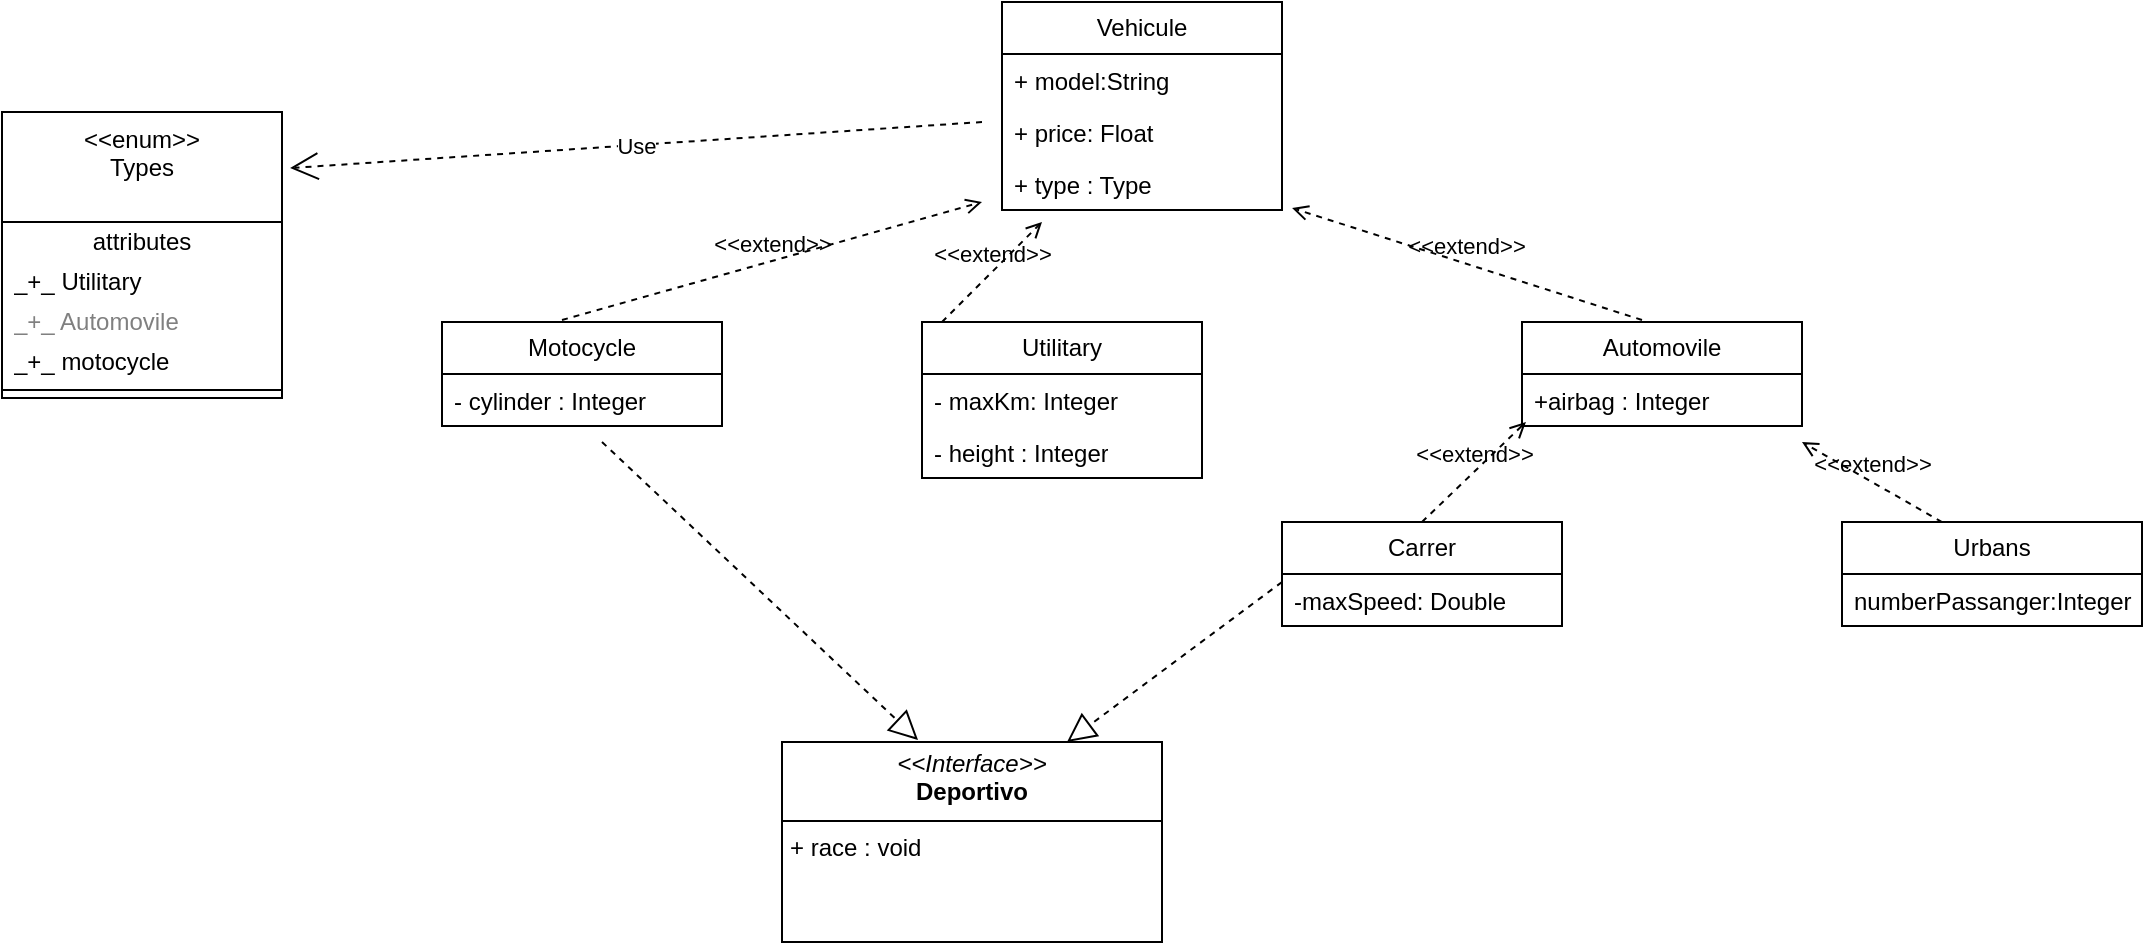 <mxfile version="24.3.1" type="github">
  <diagram name="Página-1" id="xGjACgfQpYzc7GCg4QQ1">
    <mxGraphModel dx="1687" dy="299" grid="1" gridSize="10" guides="1" tooltips="1" connect="1" arrows="1" fold="1" page="1" pageScale="1" pageWidth="827" pageHeight="1169" math="0" shadow="0">
      <root>
        <mxCell id="0" />
        <mxCell id="1" parent="0" />
        <mxCell id="xcbSRj6g6rFTd7EFlFrN-1" value="Vehicule" style="swimlane;fontStyle=0;childLayout=stackLayout;horizontal=1;startSize=26;fillColor=none;horizontalStack=0;resizeParent=1;resizeParentMax=0;resizeLast=0;collapsible=1;marginBottom=0;whiteSpace=wrap;html=1;" vertex="1" parent="1">
          <mxGeometry x="250" y="20" width="140" height="104" as="geometry" />
        </mxCell>
        <mxCell id="xcbSRj6g6rFTd7EFlFrN-2" value="+ model:String&lt;span style=&quot;white-space: pre;&quot;&gt;&#x9;&lt;span style=&quot;white-space: pre;&quot;&gt;&#x9;&lt;/span&gt;&lt;/span&gt;" style="text;strokeColor=none;fillColor=none;align=left;verticalAlign=top;spacingLeft=4;spacingRight=4;overflow=hidden;rotatable=0;points=[[0,0.5],[1,0.5]];portConstraint=eastwest;whiteSpace=wrap;html=1;" vertex="1" parent="xcbSRj6g6rFTd7EFlFrN-1">
          <mxGeometry y="26" width="140" height="26" as="geometry" />
        </mxCell>
        <mxCell id="xcbSRj6g6rFTd7EFlFrN-48" value="Use" style="endArrow=open;endSize=12;dashed=1;html=1;rounded=0;entryX=1.029;entryY=0.196;entryDx=0;entryDy=0;entryPerimeter=0;" edge="1" parent="xcbSRj6g6rFTd7EFlFrN-1" target="xcbSRj6g6rFTd7EFlFrN-40">
          <mxGeometry width="160" relative="1" as="geometry">
            <mxPoint x="-10" y="60" as="sourcePoint" />
            <mxPoint x="150" y="60" as="targetPoint" />
          </mxGeometry>
        </mxCell>
        <mxCell id="xcbSRj6g6rFTd7EFlFrN-3" value="+ price: Float" style="text;strokeColor=none;fillColor=none;align=left;verticalAlign=top;spacingLeft=4;spacingRight=4;overflow=hidden;rotatable=0;points=[[0,0.5],[1,0.5]];portConstraint=eastwest;whiteSpace=wrap;html=1;" vertex="1" parent="xcbSRj6g6rFTd7EFlFrN-1">
          <mxGeometry y="52" width="140" height="26" as="geometry" />
        </mxCell>
        <mxCell id="xcbSRj6g6rFTd7EFlFrN-4" value="+ type : Type" style="text;strokeColor=none;fillColor=none;align=left;verticalAlign=top;spacingLeft=4;spacingRight=4;overflow=hidden;rotatable=0;points=[[0,0.5],[1,0.5]];portConstraint=eastwest;whiteSpace=wrap;html=1;" vertex="1" parent="xcbSRj6g6rFTd7EFlFrN-1">
          <mxGeometry y="78" width="140" height="26" as="geometry" />
        </mxCell>
        <mxCell id="xcbSRj6g6rFTd7EFlFrN-5" value="Utilitary" style="swimlane;fontStyle=0;childLayout=stackLayout;horizontal=1;startSize=26;fillColor=none;horizontalStack=0;resizeParent=1;resizeParentMax=0;resizeLast=0;collapsible=1;marginBottom=0;whiteSpace=wrap;html=1;" vertex="1" parent="1">
          <mxGeometry x="210" y="180" width="140" height="78" as="geometry" />
        </mxCell>
        <mxCell id="xcbSRj6g6rFTd7EFlFrN-6" value="- maxKm: Integer" style="text;strokeColor=none;fillColor=none;align=left;verticalAlign=top;spacingLeft=4;spacingRight=4;overflow=hidden;rotatable=0;points=[[0,0.5],[1,0.5]];portConstraint=eastwest;whiteSpace=wrap;html=1;" vertex="1" parent="xcbSRj6g6rFTd7EFlFrN-5">
          <mxGeometry y="26" width="140" height="26" as="geometry" />
        </mxCell>
        <mxCell id="xcbSRj6g6rFTd7EFlFrN-7" value="- height : Integer" style="text;strokeColor=none;fillColor=none;align=left;verticalAlign=top;spacingLeft=4;spacingRight=4;overflow=hidden;rotatable=0;points=[[0,0.5],[1,0.5]];portConstraint=eastwest;whiteSpace=wrap;html=1;" vertex="1" parent="xcbSRj6g6rFTd7EFlFrN-5">
          <mxGeometry y="52" width="140" height="26" as="geometry" />
        </mxCell>
        <mxCell id="xcbSRj6g6rFTd7EFlFrN-26" value="&amp;lt;&amp;lt;extend&amp;gt;&amp;gt;" style="html=1;verticalAlign=bottom;labelBackgroundColor=none;endArrow=open;endFill=0;dashed=1;rounded=0;" edge="1" parent="xcbSRj6g6rFTd7EFlFrN-5">
          <mxGeometry width="160" relative="1" as="geometry">
            <mxPoint x="10" as="sourcePoint" />
            <mxPoint x="60" y="-50" as="targetPoint" />
          </mxGeometry>
        </mxCell>
        <mxCell id="xcbSRj6g6rFTd7EFlFrN-9" value="Automovile" style="swimlane;fontStyle=0;childLayout=stackLayout;horizontal=1;startSize=26;fillColor=none;horizontalStack=0;resizeParent=1;resizeParentMax=0;resizeLast=0;collapsible=1;marginBottom=0;whiteSpace=wrap;html=1;" vertex="1" parent="1">
          <mxGeometry x="510" y="180" width="140" height="52" as="geometry" />
        </mxCell>
        <mxCell id="xcbSRj6g6rFTd7EFlFrN-10" value="+airbag : Integer" style="text;strokeColor=none;fillColor=none;align=left;verticalAlign=top;spacingLeft=4;spacingRight=4;overflow=hidden;rotatable=0;points=[[0,0.5],[1,0.5]];portConstraint=eastwest;whiteSpace=wrap;html=1;" vertex="1" parent="xcbSRj6g6rFTd7EFlFrN-9">
          <mxGeometry y="26" width="140" height="26" as="geometry" />
        </mxCell>
        <mxCell id="xcbSRj6g6rFTd7EFlFrN-13" value="Urbans" style="swimlane;fontStyle=0;childLayout=stackLayout;horizontal=1;startSize=26;fillColor=none;horizontalStack=0;resizeParent=1;resizeParentMax=0;resizeLast=0;collapsible=1;marginBottom=0;whiteSpace=wrap;html=1;" vertex="1" parent="1">
          <mxGeometry x="670" y="280" width="150" height="52" as="geometry" />
        </mxCell>
        <mxCell id="xcbSRj6g6rFTd7EFlFrN-14" value="numberPassanger:Integer" style="text;strokeColor=none;fillColor=none;align=left;verticalAlign=top;spacingLeft=4;spacingRight=4;overflow=hidden;rotatable=0;points=[[0,0.5],[1,0.5]];portConstraint=eastwest;whiteSpace=wrap;html=1;" vertex="1" parent="xcbSRj6g6rFTd7EFlFrN-13">
          <mxGeometry y="26" width="150" height="26" as="geometry" />
        </mxCell>
        <mxCell id="xcbSRj6g6rFTd7EFlFrN-17" value="Carrer" style="swimlane;fontStyle=0;childLayout=stackLayout;horizontal=1;startSize=26;fillColor=none;horizontalStack=0;resizeParent=1;resizeParentMax=0;resizeLast=0;collapsible=1;marginBottom=0;whiteSpace=wrap;html=1;" vertex="1" parent="1">
          <mxGeometry x="390" y="280" width="140" height="52" as="geometry" />
        </mxCell>
        <mxCell id="xcbSRj6g6rFTd7EFlFrN-18" value="-maxSpeed: Double" style="text;strokeColor=none;fillColor=none;align=left;verticalAlign=top;spacingLeft=4;spacingRight=4;overflow=hidden;rotatable=0;points=[[0,0.5],[1,0.5]];portConstraint=eastwest;whiteSpace=wrap;html=1;" vertex="1" parent="xcbSRj6g6rFTd7EFlFrN-17">
          <mxGeometry y="26" width="140" height="26" as="geometry" />
        </mxCell>
        <mxCell id="xcbSRj6g6rFTd7EFlFrN-21" value="Motocycle" style="swimlane;fontStyle=0;childLayout=stackLayout;horizontal=1;startSize=26;fillColor=none;horizontalStack=0;resizeParent=1;resizeParentMax=0;resizeLast=0;collapsible=1;marginBottom=0;whiteSpace=wrap;html=1;" vertex="1" parent="1">
          <mxGeometry x="-30" y="180" width="140" height="52" as="geometry" />
        </mxCell>
        <mxCell id="xcbSRj6g6rFTd7EFlFrN-22" value="- cylinder : Integer" style="text;strokeColor=none;fillColor=none;align=left;verticalAlign=top;spacingLeft=4;spacingRight=4;overflow=hidden;rotatable=0;points=[[0,0.5],[1,0.5]];portConstraint=eastwest;whiteSpace=wrap;html=1;" vertex="1" parent="xcbSRj6g6rFTd7EFlFrN-21">
          <mxGeometry y="26" width="140" height="26" as="geometry" />
        </mxCell>
        <mxCell id="xcbSRj6g6rFTd7EFlFrN-25" value="&amp;lt;&amp;lt;extend&amp;gt;&amp;gt;" style="html=1;verticalAlign=bottom;labelBackgroundColor=none;endArrow=open;endFill=0;dashed=1;rounded=0;entryX=1.036;entryY=0.962;entryDx=0;entryDy=0;entryPerimeter=0;" edge="1" parent="1" target="xcbSRj6g6rFTd7EFlFrN-4">
          <mxGeometry width="160" relative="1" as="geometry">
            <mxPoint x="570" y="179" as="sourcePoint" />
            <mxPoint x="730" y="179" as="targetPoint" />
          </mxGeometry>
        </mxCell>
        <mxCell id="xcbSRj6g6rFTd7EFlFrN-27" value="&amp;lt;&amp;lt;extend&amp;gt;&amp;gt;" style="html=1;verticalAlign=bottom;labelBackgroundColor=none;endArrow=open;endFill=0;dashed=1;rounded=0;" edge="1" parent="1">
          <mxGeometry width="160" relative="1" as="geometry">
            <mxPoint x="30" y="179" as="sourcePoint" />
            <mxPoint x="240" y="120" as="targetPoint" />
          </mxGeometry>
        </mxCell>
        <mxCell id="xcbSRj6g6rFTd7EFlFrN-29" value="&amp;lt;&amp;lt;extend&amp;gt;&amp;gt;" style="html=1;verticalAlign=bottom;labelBackgroundColor=none;endArrow=open;endFill=0;dashed=1;rounded=0;entryX=0.014;entryY=0.923;entryDx=0;entryDy=0;entryPerimeter=0;exitX=0.5;exitY=0;exitDx=0;exitDy=0;" edge="1" parent="1" source="xcbSRj6g6rFTd7EFlFrN-17" target="xcbSRj6g6rFTd7EFlFrN-10">
          <mxGeometry width="160" relative="1" as="geometry">
            <mxPoint x="330" y="280" as="sourcePoint" />
            <mxPoint x="490" y="280" as="targetPoint" />
          </mxGeometry>
        </mxCell>
        <mxCell id="xcbSRj6g6rFTd7EFlFrN-30" value="&amp;lt;&amp;lt;extend&amp;gt;&amp;gt;" style="html=1;verticalAlign=bottom;labelBackgroundColor=none;endArrow=open;endFill=0;dashed=1;rounded=0;entryX=1;entryY=1.308;entryDx=0;entryDy=0;entryPerimeter=0;" edge="1" parent="1" target="xcbSRj6g6rFTd7EFlFrN-10">
          <mxGeometry width="160" relative="1" as="geometry">
            <mxPoint x="720" y="280" as="sourcePoint" />
            <mxPoint x="880" y="280" as="targetPoint" />
          </mxGeometry>
        </mxCell>
        <mxCell id="xcbSRj6g6rFTd7EFlFrN-32" value="" style="endArrow=block;dashed=1;endFill=0;endSize=12;html=1;rounded=0;exitX=0;exitY=0.154;exitDx=0;exitDy=0;exitPerimeter=0;entryX=0.75;entryY=0;entryDx=0;entryDy=0;" edge="1" parent="1" source="xcbSRj6g6rFTd7EFlFrN-18" target="xcbSRj6g6rFTd7EFlFrN-34">
          <mxGeometry width="160" relative="1" as="geometry">
            <mxPoint x="270" y="390" as="sourcePoint" />
            <mxPoint x="450" y="370" as="targetPoint" />
          </mxGeometry>
        </mxCell>
        <mxCell id="xcbSRj6g6rFTd7EFlFrN-33" value="" style="endArrow=block;dashed=1;endFill=0;endSize=12;html=1;rounded=0;entryX=0.358;entryY=-0.01;entryDx=0;entryDy=0;entryPerimeter=0;" edge="1" parent="1" target="xcbSRj6g6rFTd7EFlFrN-34">
          <mxGeometry width="160" relative="1" as="geometry">
            <mxPoint x="50" y="240" as="sourcePoint" />
            <mxPoint x="230" y="380" as="targetPoint" />
          </mxGeometry>
        </mxCell>
        <mxCell id="xcbSRj6g6rFTd7EFlFrN-34" value="&lt;p style=&quot;margin:0px;margin-top:4px;text-align:center;&quot;&gt;&lt;i&gt;&amp;lt;&amp;lt;Interface&amp;gt;&amp;gt;&lt;/i&gt;&lt;br&gt;&lt;b&gt;Deportivo&lt;/b&gt;&lt;/p&gt;&lt;hr size=&quot;1&quot; style=&quot;border-style:solid;&quot;&gt;&lt;p style=&quot;margin:0px;margin-left:4px;&quot;&gt;&lt;/p&gt;&lt;p style=&quot;margin:0px;margin-left:4px;&quot;&gt;+ race : void&lt;br&gt;&lt;br&gt;&lt;/p&gt;" style="verticalAlign=top;align=left;overflow=fill;html=1;whiteSpace=wrap;" vertex="1" parent="1">
          <mxGeometry x="140" y="390" width="190" height="100" as="geometry" />
        </mxCell>
        <mxCell id="xcbSRj6g6rFTd7EFlFrN-40" value="&amp;lt;&amp;lt;enum&amp;gt;&amp;gt;&lt;br&gt;Types" style="swimlane;fontStyle=0;align=center;verticalAlign=top;childLayout=stackLayout;horizontal=1;startSize=55;horizontalStack=0;resizeParent=1;resizeParentMax=0;resizeLast=0;collapsible=0;marginBottom=0;html=1;whiteSpace=wrap;" vertex="1" parent="1">
          <mxGeometry x="-250" y="75" width="140" height="143" as="geometry" />
        </mxCell>
        <mxCell id="xcbSRj6g6rFTd7EFlFrN-41" value="attributes" style="text;html=1;strokeColor=none;fillColor=none;align=center;verticalAlign=middle;spacingLeft=4;spacingRight=4;overflow=hidden;rotatable=0;points=[[0,0.5],[1,0.5]];portConstraint=eastwest;whiteSpace=wrap;" vertex="1" parent="xcbSRj6g6rFTd7EFlFrN-40">
          <mxGeometry y="55" width="140" height="20" as="geometry" />
        </mxCell>
        <mxCell id="xcbSRj6g6rFTd7EFlFrN-42" value="_+_ Utilitary" style="text;html=1;strokeColor=none;fillColor=none;align=left;verticalAlign=middle;spacingLeft=4;spacingRight=4;overflow=hidden;rotatable=0;points=[[0,0.5],[1,0.5]];portConstraint=eastwest;whiteSpace=wrap;" vertex="1" parent="xcbSRj6g6rFTd7EFlFrN-40">
          <mxGeometry y="75" width="140" height="20" as="geometry" />
        </mxCell>
        <mxCell id="xcbSRj6g6rFTd7EFlFrN-43" value="_+_ Automovile" style="text;html=1;strokeColor=none;fillColor=none;align=left;verticalAlign=middle;spacingLeft=4;spacingRight=4;overflow=hidden;rotatable=0;points=[[0,0.5],[1,0.5]];portConstraint=eastwest;fontColor=#808080;whiteSpace=wrap;" vertex="1" parent="xcbSRj6g6rFTd7EFlFrN-40">
          <mxGeometry y="95" width="140" height="20" as="geometry" />
        </mxCell>
        <mxCell id="xcbSRj6g6rFTd7EFlFrN-44" value="_+_ motocycle" style="text;html=1;strokeColor=none;fillColor=none;align=left;verticalAlign=middle;spacingLeft=4;spacingRight=4;overflow=hidden;rotatable=0;points=[[0,0.5],[1,0.5]];portConstraint=eastwest;whiteSpace=wrap;" vertex="1" parent="xcbSRj6g6rFTd7EFlFrN-40">
          <mxGeometry y="115" width="140" height="20" as="geometry" />
        </mxCell>
        <mxCell id="xcbSRj6g6rFTd7EFlFrN-45" value="" style="line;strokeWidth=1;fillColor=none;align=left;verticalAlign=middle;spacingTop=-1;spacingLeft=3;spacingRight=3;rotatable=0;labelPosition=right;points=[];portConstraint=eastwest;" vertex="1" parent="xcbSRj6g6rFTd7EFlFrN-40">
          <mxGeometry y="135" width="140" height="8" as="geometry" />
        </mxCell>
      </root>
    </mxGraphModel>
  </diagram>
</mxfile>
